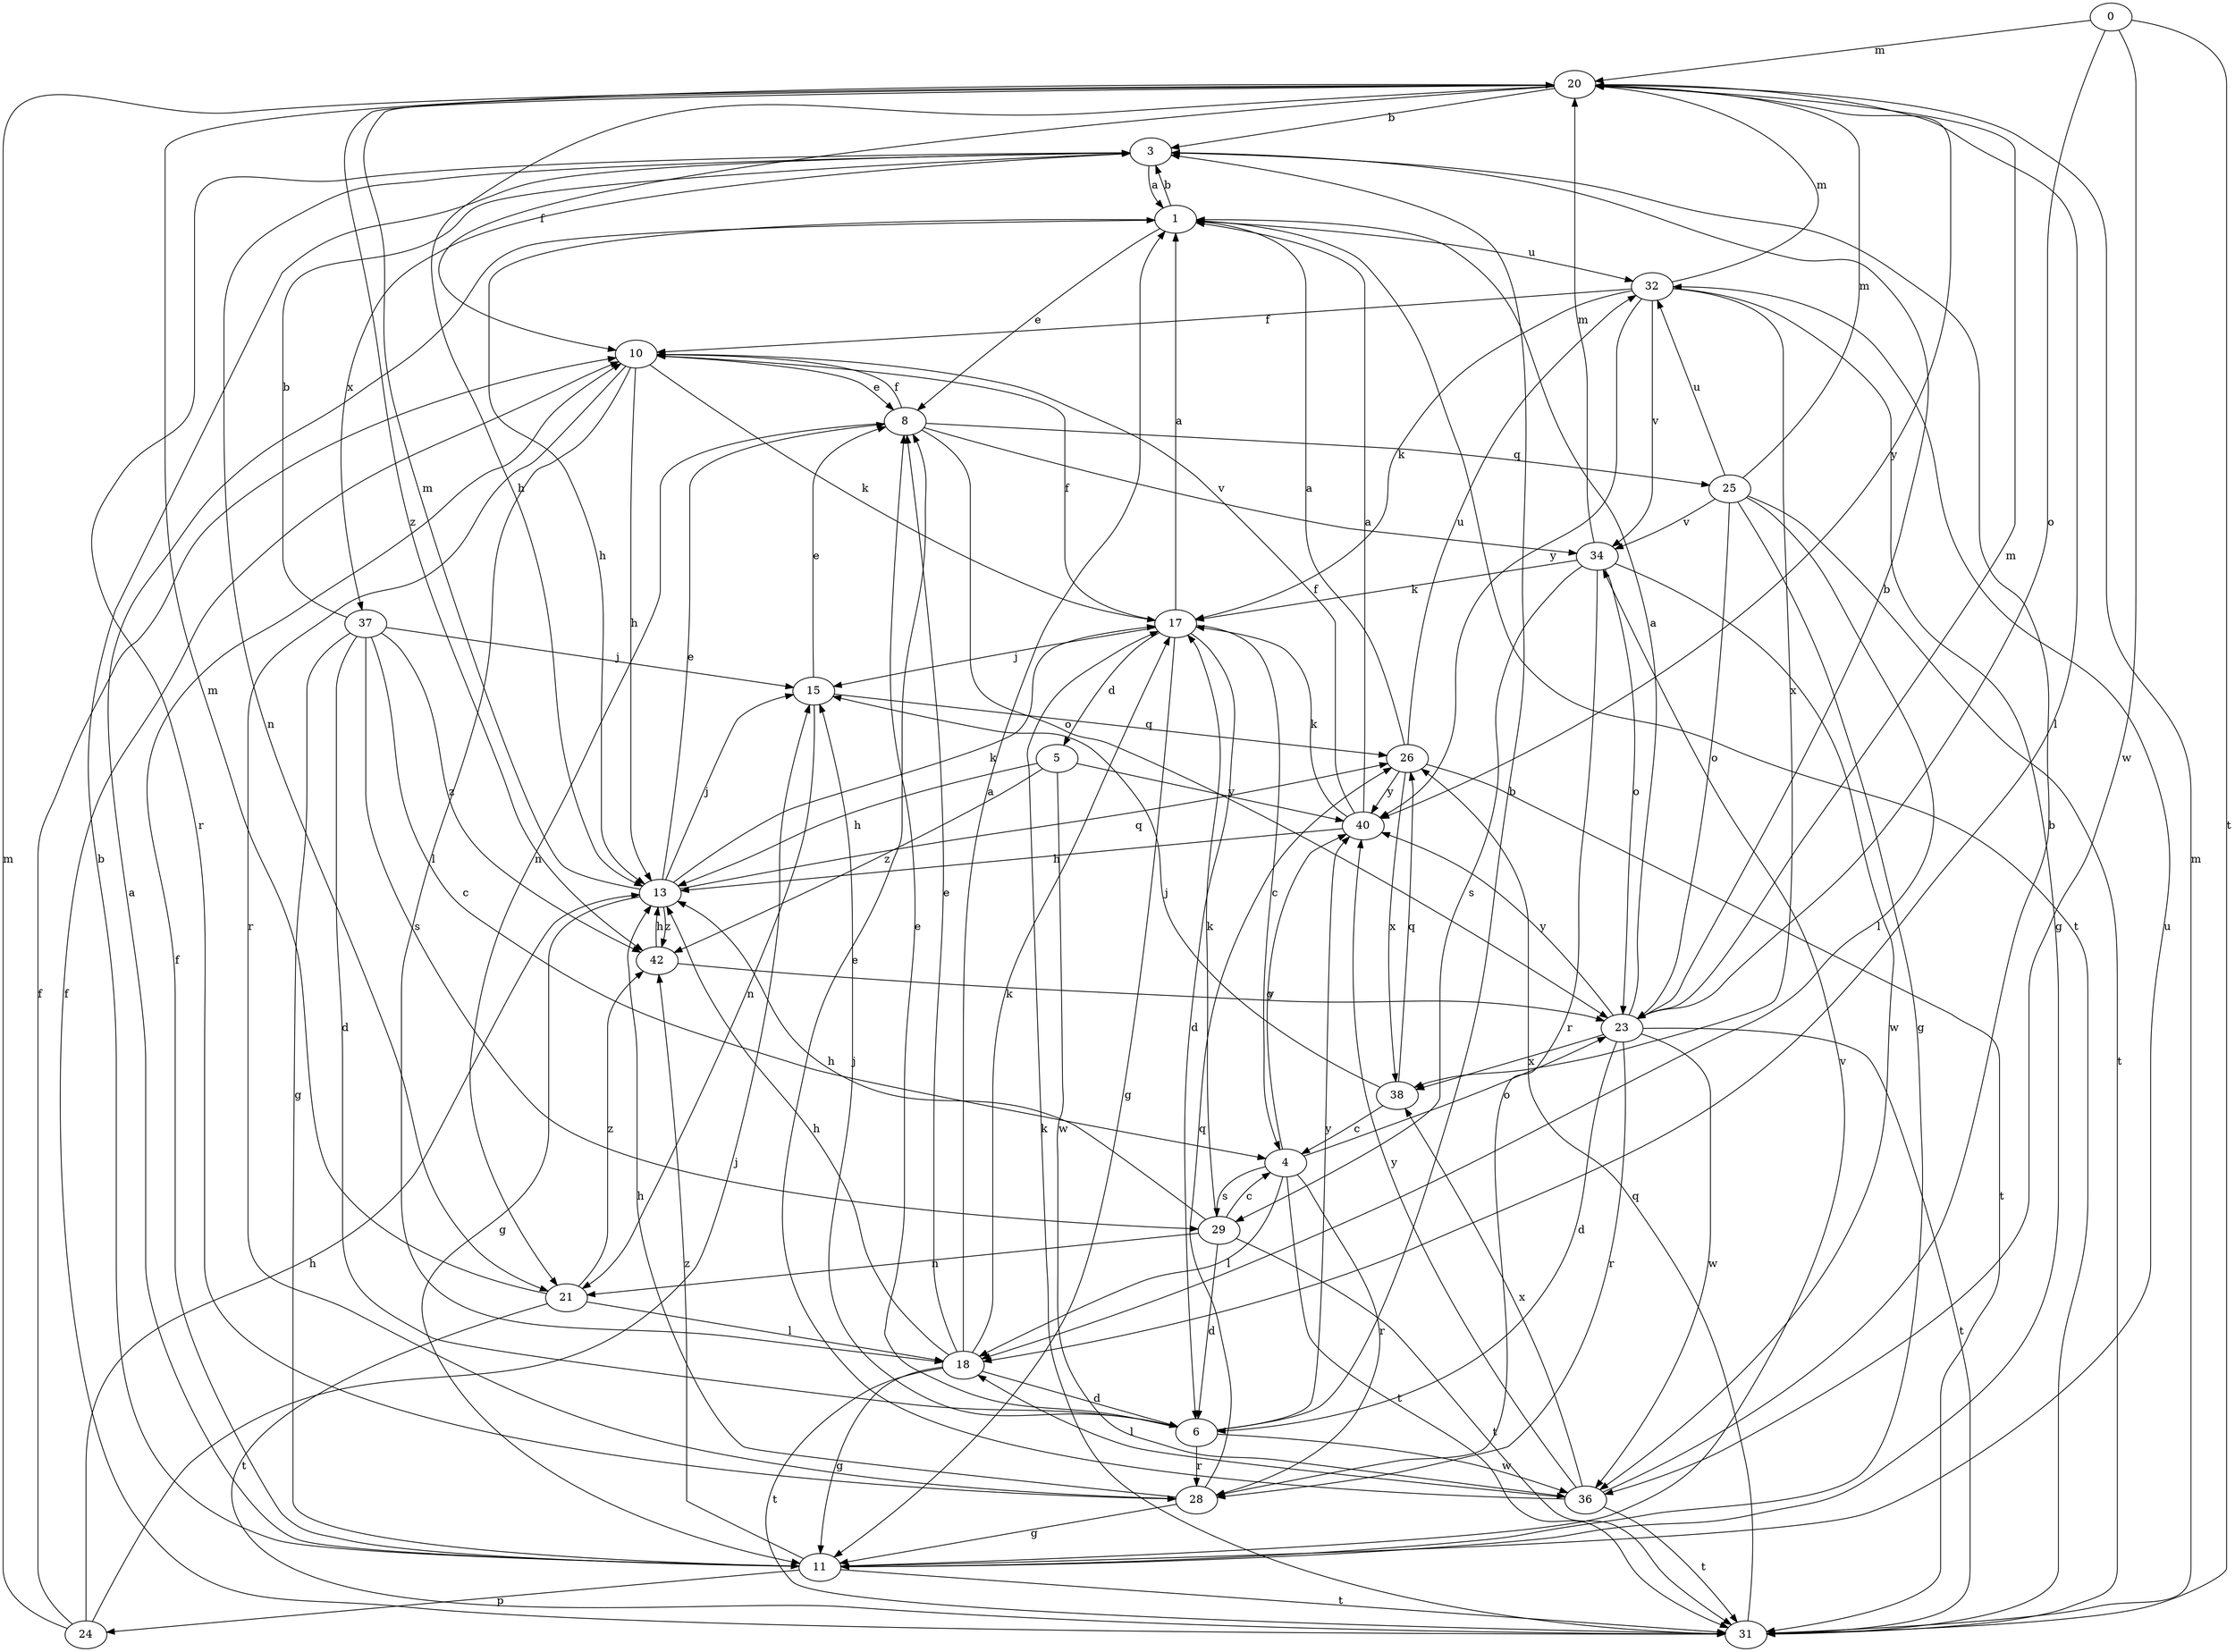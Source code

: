 strict digraph  {
0;
1;
3;
4;
5;
6;
8;
10;
11;
13;
15;
17;
18;
20;
21;
23;
24;
25;
26;
28;
29;
31;
32;
34;
36;
37;
38;
40;
42;
0 -> 20  [label=m];
0 -> 23  [label=o];
0 -> 31  [label=t];
0 -> 36  [label=w];
1 -> 3  [label=b];
1 -> 8  [label=e];
1 -> 13  [label=h];
1 -> 31  [label=t];
1 -> 32  [label=u];
3 -> 1  [label=a];
3 -> 21  [label=n];
3 -> 28  [label=r];
3 -> 37  [label=x];
4 -> 18  [label=l];
4 -> 23  [label=o];
4 -> 28  [label=r];
4 -> 29  [label=s];
4 -> 31  [label=t];
4 -> 40  [label=y];
5 -> 13  [label=h];
5 -> 36  [label=w];
5 -> 40  [label=y];
5 -> 42  [label=z];
6 -> 3  [label=b];
6 -> 8  [label=e];
6 -> 15  [label=j];
6 -> 28  [label=r];
6 -> 36  [label=w];
6 -> 40  [label=y];
8 -> 10  [label=f];
8 -> 21  [label=n];
8 -> 23  [label=o];
8 -> 25  [label=q];
8 -> 34  [label=v];
10 -> 8  [label=e];
10 -> 13  [label=h];
10 -> 17  [label=k];
10 -> 18  [label=l];
10 -> 28  [label=r];
11 -> 1  [label=a];
11 -> 3  [label=b];
11 -> 10  [label=f];
11 -> 24  [label=p];
11 -> 31  [label=t];
11 -> 32  [label=u];
11 -> 34  [label=v];
11 -> 42  [label=z];
13 -> 8  [label=e];
13 -> 11  [label=g];
13 -> 15  [label=j];
13 -> 17  [label=k];
13 -> 20  [label=m];
13 -> 26  [label=q];
13 -> 42  [label=z];
15 -> 8  [label=e];
15 -> 21  [label=n];
15 -> 26  [label=q];
17 -> 1  [label=a];
17 -> 4  [label=c];
17 -> 5  [label=d];
17 -> 6  [label=d];
17 -> 10  [label=f];
17 -> 11  [label=g];
17 -> 15  [label=j];
18 -> 1  [label=a];
18 -> 6  [label=d];
18 -> 8  [label=e];
18 -> 11  [label=g];
18 -> 13  [label=h];
18 -> 17  [label=k];
18 -> 31  [label=t];
20 -> 3  [label=b];
20 -> 10  [label=f];
20 -> 13  [label=h];
20 -> 18  [label=l];
20 -> 40  [label=y];
20 -> 42  [label=z];
21 -> 18  [label=l];
21 -> 20  [label=m];
21 -> 31  [label=t];
21 -> 42  [label=z];
23 -> 1  [label=a];
23 -> 3  [label=b];
23 -> 6  [label=d];
23 -> 20  [label=m];
23 -> 28  [label=r];
23 -> 31  [label=t];
23 -> 36  [label=w];
23 -> 38  [label=x];
23 -> 40  [label=y];
24 -> 10  [label=f];
24 -> 13  [label=h];
24 -> 15  [label=j];
24 -> 20  [label=m];
25 -> 11  [label=g];
25 -> 18  [label=l];
25 -> 20  [label=m];
25 -> 23  [label=o];
25 -> 31  [label=t];
25 -> 32  [label=u];
25 -> 34  [label=v];
26 -> 1  [label=a];
26 -> 31  [label=t];
26 -> 32  [label=u];
26 -> 38  [label=x];
26 -> 40  [label=y];
28 -> 11  [label=g];
28 -> 13  [label=h];
28 -> 26  [label=q];
29 -> 4  [label=c];
29 -> 6  [label=d];
29 -> 13  [label=h];
29 -> 17  [label=k];
29 -> 21  [label=n];
29 -> 31  [label=t];
31 -> 10  [label=f];
31 -> 17  [label=k];
31 -> 20  [label=m];
31 -> 26  [label=q];
32 -> 10  [label=f];
32 -> 11  [label=g];
32 -> 17  [label=k];
32 -> 20  [label=m];
32 -> 34  [label=v];
32 -> 38  [label=x];
32 -> 40  [label=y];
34 -> 17  [label=k];
34 -> 20  [label=m];
34 -> 23  [label=o];
34 -> 28  [label=r];
34 -> 29  [label=s];
34 -> 36  [label=w];
36 -> 3  [label=b];
36 -> 8  [label=e];
36 -> 18  [label=l];
36 -> 31  [label=t];
36 -> 38  [label=x];
36 -> 40  [label=y];
37 -> 3  [label=b];
37 -> 4  [label=c];
37 -> 6  [label=d];
37 -> 11  [label=g];
37 -> 15  [label=j];
37 -> 29  [label=s];
37 -> 42  [label=z];
38 -> 4  [label=c];
38 -> 15  [label=j];
38 -> 26  [label=q];
40 -> 1  [label=a];
40 -> 10  [label=f];
40 -> 13  [label=h];
40 -> 17  [label=k];
42 -> 13  [label=h];
42 -> 23  [label=o];
}
